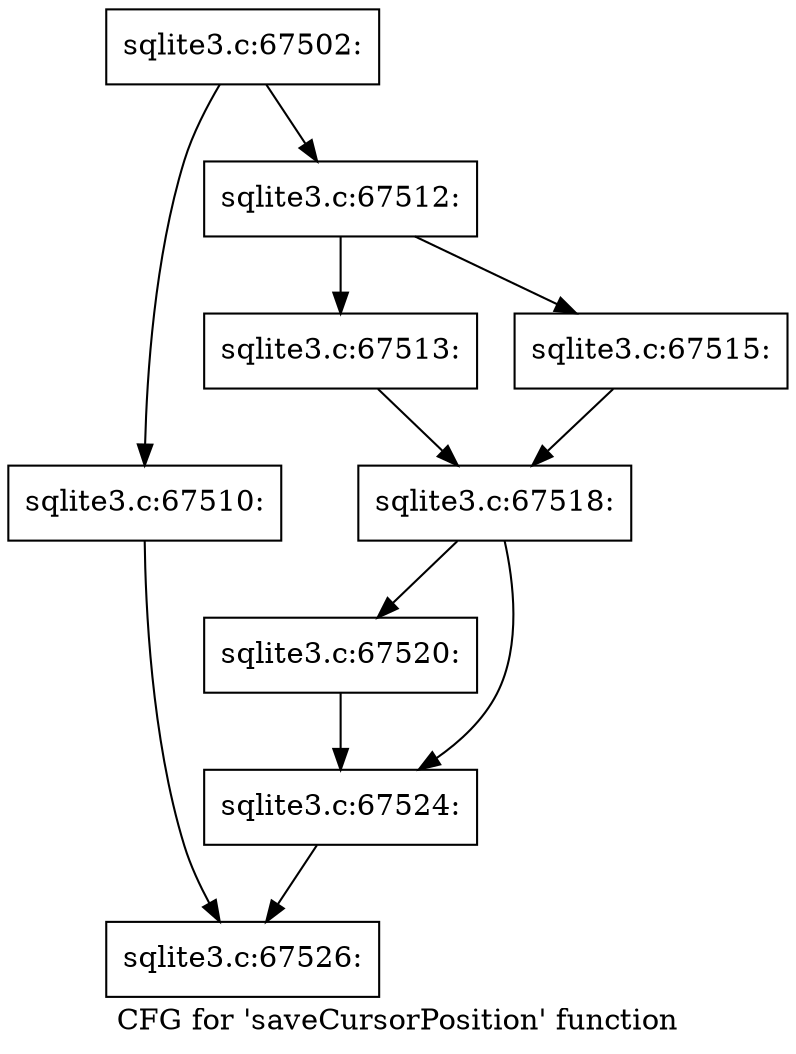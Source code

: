 digraph "CFG for 'saveCursorPosition' function" {
	label="CFG for 'saveCursorPosition' function";

	Node0x55c0f5978c50 [shape=record,label="{sqlite3.c:67502:}"];
	Node0x55c0f5978c50 -> Node0x55c0f78b78a0;
	Node0x55c0f5978c50 -> Node0x55c0f78b3c90;
	Node0x55c0f78b78a0 [shape=record,label="{sqlite3.c:67510:}"];
	Node0x55c0f78b78a0 -> Node0x55c0f78b6cf0;
	Node0x55c0f78b3c90 [shape=record,label="{sqlite3.c:67512:}"];
	Node0x55c0f78b3c90 -> Node0x55c0f78b87c0;
	Node0x55c0f78b3c90 -> Node0x55c0f78b8860;
	Node0x55c0f78b87c0 [shape=record,label="{sqlite3.c:67513:}"];
	Node0x55c0f78b87c0 -> Node0x55c0f78b8810;
	Node0x55c0f78b8860 [shape=record,label="{sqlite3.c:67515:}"];
	Node0x55c0f78b8860 -> Node0x55c0f78b8810;
	Node0x55c0f78b8810 [shape=record,label="{sqlite3.c:67518:}"];
	Node0x55c0f78b8810 -> Node0x55c0f5978ca0;
	Node0x55c0f78b8810 -> Node0x55c0f78b9b90;
	Node0x55c0f5978ca0 [shape=record,label="{sqlite3.c:67520:}"];
	Node0x55c0f5978ca0 -> Node0x55c0f78b9b90;
	Node0x55c0f78b9b90 [shape=record,label="{sqlite3.c:67524:}"];
	Node0x55c0f78b9b90 -> Node0x55c0f78b6cf0;
	Node0x55c0f78b6cf0 [shape=record,label="{sqlite3.c:67526:}"];
}

